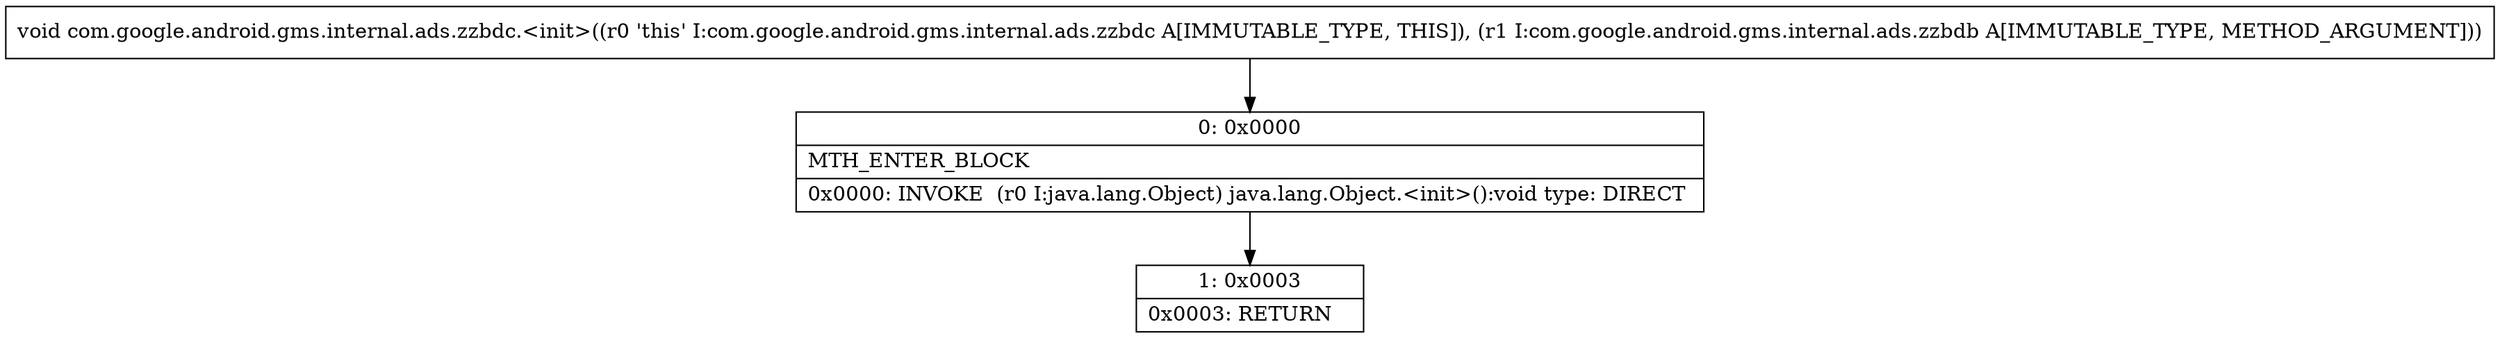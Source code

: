 digraph "CFG forcom.google.android.gms.internal.ads.zzbdc.\<init\>(Lcom\/google\/android\/gms\/internal\/ads\/zzbdb;)V" {
Node_0 [shape=record,label="{0\:\ 0x0000|MTH_ENTER_BLOCK\l|0x0000: INVOKE  (r0 I:java.lang.Object) java.lang.Object.\<init\>():void type: DIRECT \l}"];
Node_1 [shape=record,label="{1\:\ 0x0003|0x0003: RETURN   \l}"];
MethodNode[shape=record,label="{void com.google.android.gms.internal.ads.zzbdc.\<init\>((r0 'this' I:com.google.android.gms.internal.ads.zzbdc A[IMMUTABLE_TYPE, THIS]), (r1 I:com.google.android.gms.internal.ads.zzbdb A[IMMUTABLE_TYPE, METHOD_ARGUMENT])) }"];
MethodNode -> Node_0;
Node_0 -> Node_1;
}

